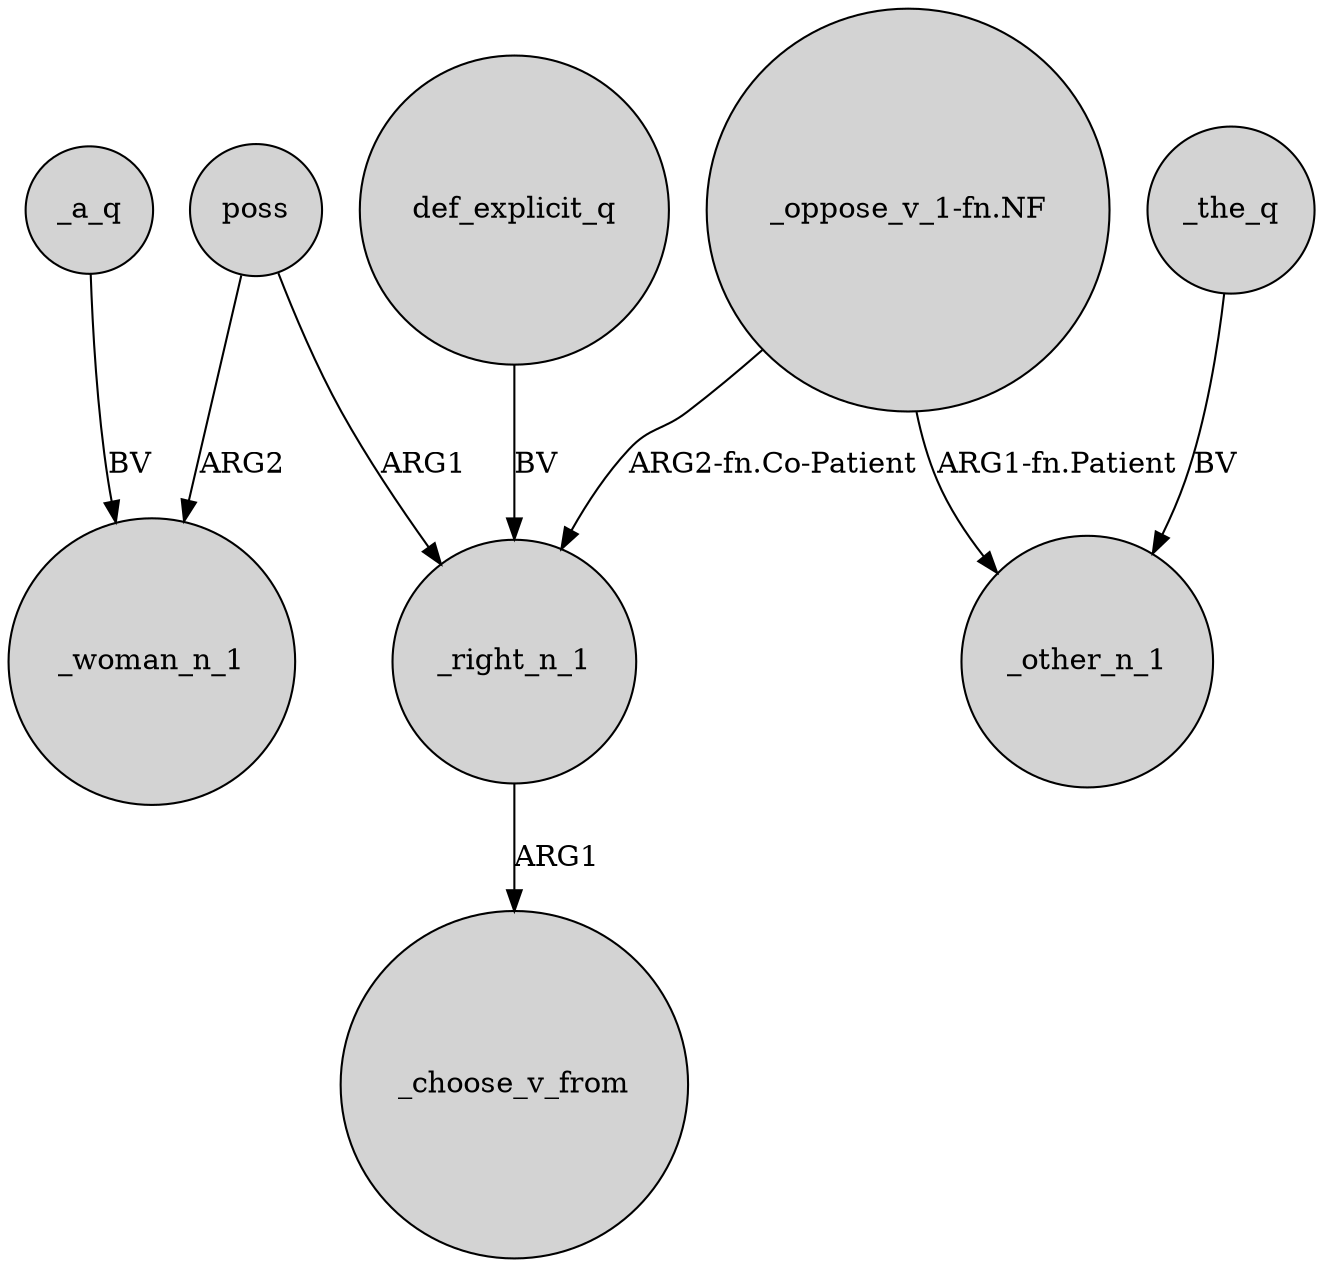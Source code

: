 digraph {
	node [shape=circle style=filled]
	_right_n_1 -> _choose_v_from [label=ARG1]
	def_explicit_q -> _right_n_1 [label=BV]
	_the_q -> _other_n_1 [label=BV]
	poss -> _right_n_1 [label=ARG1]
	poss -> _woman_n_1 [label=ARG2]
	_a_q -> _woman_n_1 [label=BV]
	"_oppose_v_1-fn.NF" -> _right_n_1 [label="ARG2-fn.Co-Patient"]
	"_oppose_v_1-fn.NF" -> _other_n_1 [label="ARG1-fn.Patient"]
}
